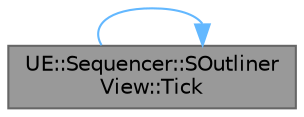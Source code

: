 digraph "UE::Sequencer::SOutlinerView::Tick"
{
 // INTERACTIVE_SVG=YES
 // LATEX_PDF_SIZE
  bgcolor="transparent";
  edge [fontname=Helvetica,fontsize=10,labelfontname=Helvetica,labelfontsize=10];
  node [fontname=Helvetica,fontsize=10,shape=box,height=0.2,width=0.4];
  rankdir="LR";
  Node1 [id="Node000001",label="UE::Sequencer::SOutliner\lView::Tick",height=0.2,width=0.4,color="gray40", fillcolor="grey60", style="filled", fontcolor="black",tooltip="See SWidget::Tick()"];
  Node1 -> Node1 [id="edge1_Node000001_Node000001",color="steelblue1",style="solid",tooltip=" "];
}
